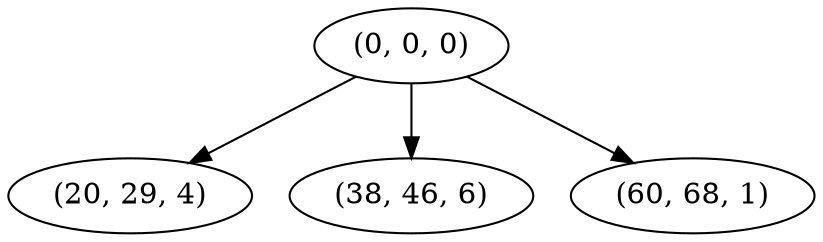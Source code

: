 digraph tree {
    "(0, 0, 0)";
    "(20, 29, 4)";
    "(38, 46, 6)";
    "(60, 68, 1)";
    "(0, 0, 0)" -> "(20, 29, 4)";
    "(0, 0, 0)" -> "(38, 46, 6)";
    "(0, 0, 0)" -> "(60, 68, 1)";
}
